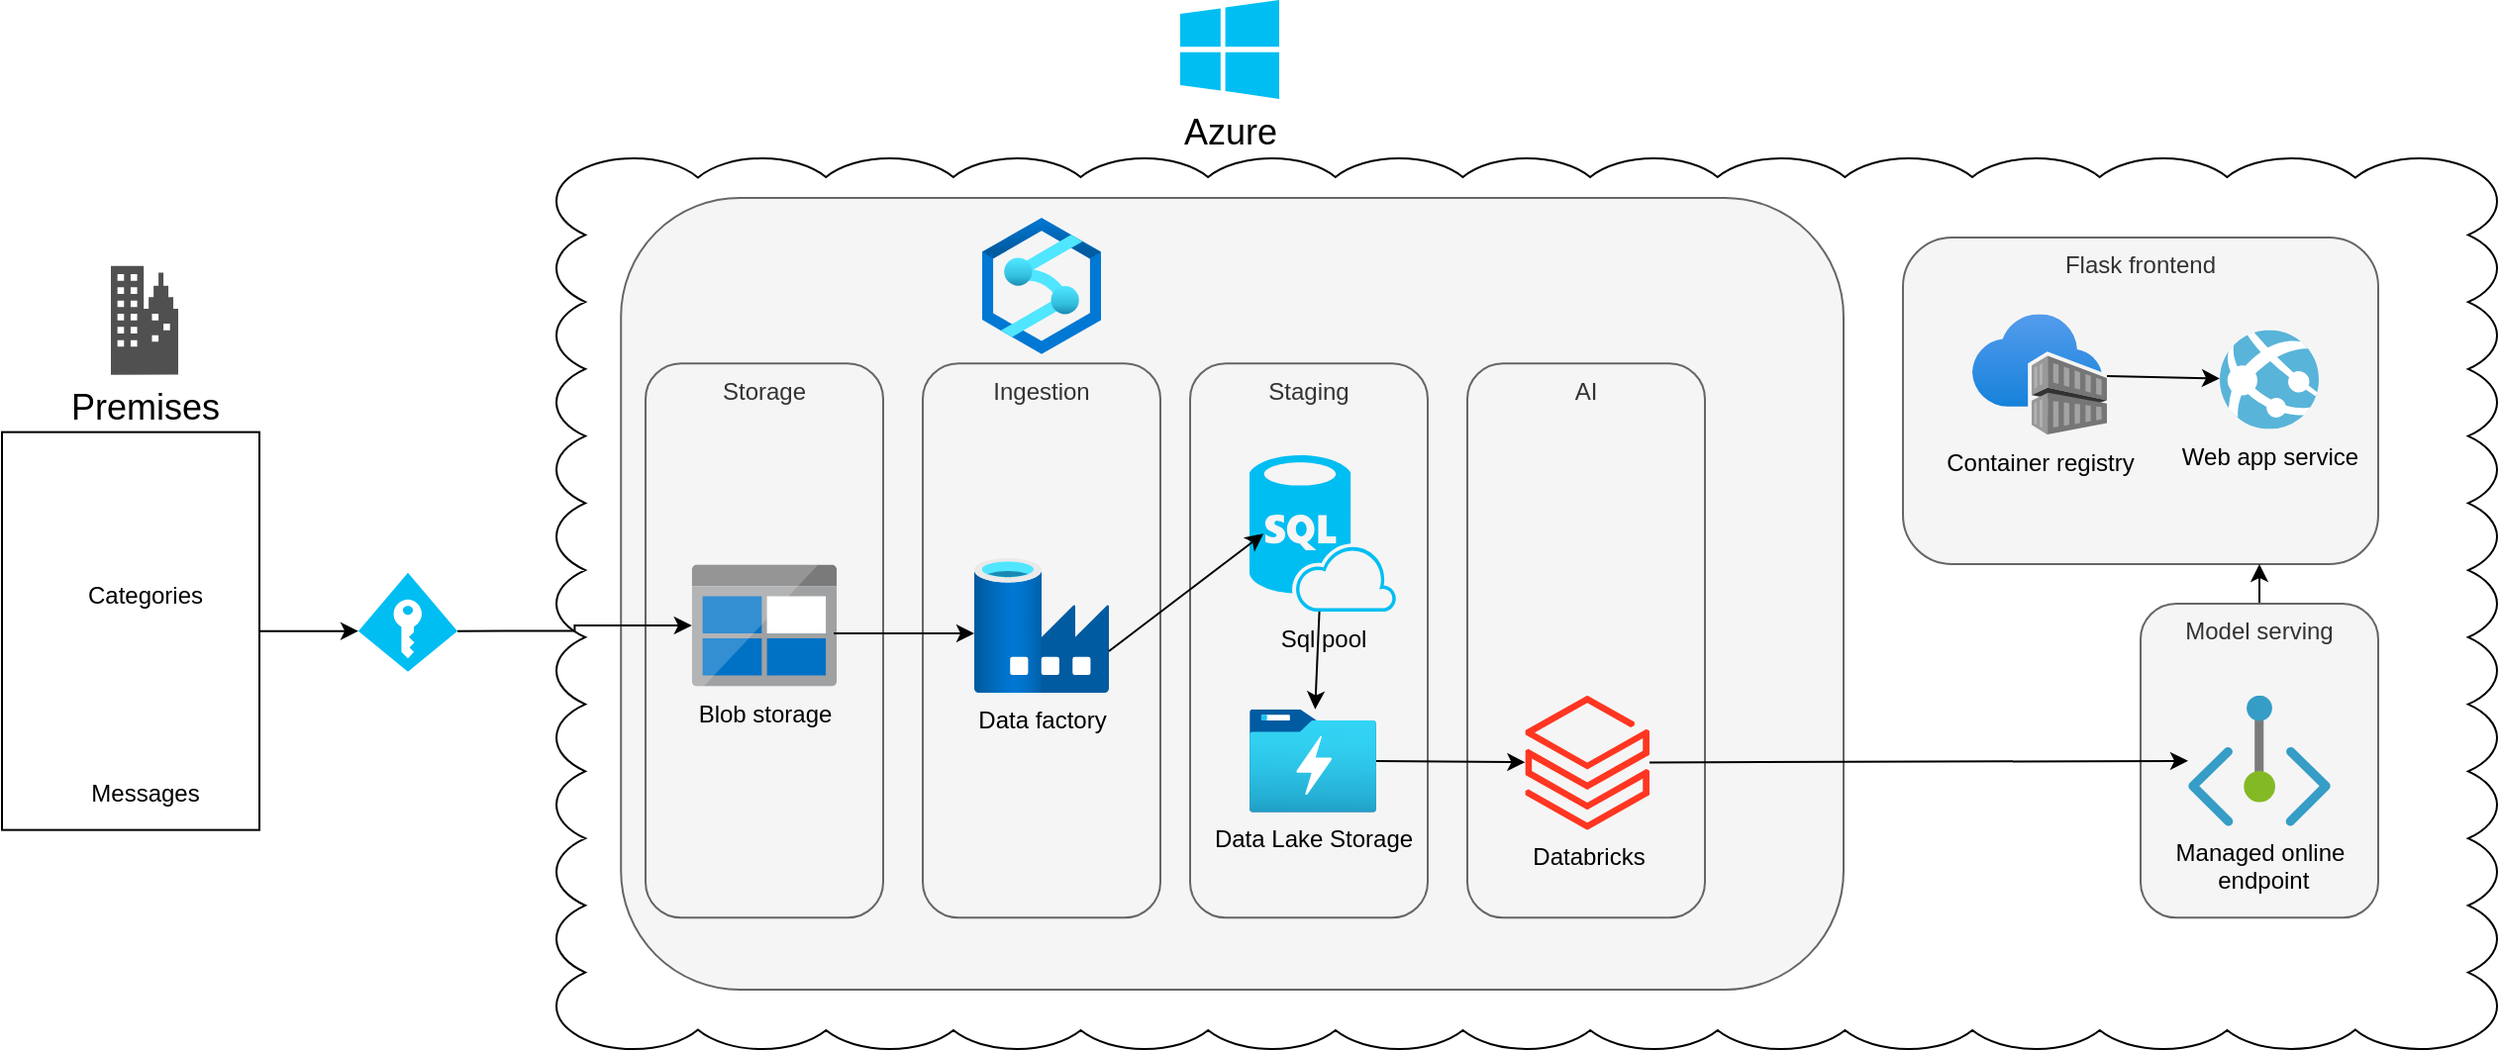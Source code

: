 <mxfile version="21.2.1" type="github">
  <diagram name="Page-1" id="7rYEFgpGdh6-XZGvrTgG">
    <mxGraphModel dx="2906" dy="1180" grid="1" gridSize="10" guides="1" tooltips="1" connect="1" arrows="1" fold="1" page="1" pageScale="1" pageWidth="1400" pageHeight="850" math="0" shadow="0">
      <root>
        <mxCell id="0" />
        <mxCell id="1" parent="0" />
        <mxCell id="pXs0Z-M0KWNpeUsixe3L-5" value="" style="whiteSpace=wrap;html=1;shape=mxgraph.basic.cloud_rect" vertex="1" parent="1">
          <mxGeometry x="290" y="90" width="980" height="450" as="geometry" />
        </mxCell>
        <mxCell id="pXs0Z-M0KWNpeUsixe3L-27" value="Flask frontend" style="rounded=1;whiteSpace=wrap;html=1;fillColor=#f5f5f5;fontColor=#333333;strokeColor=#666666;verticalAlign=top;" vertex="1" parent="1">
          <mxGeometry x="970" y="130" width="240" height="165" as="geometry" />
        </mxCell>
        <mxCell id="pXs0Z-M0KWNpeUsixe3L-16" style="edgeStyle=orthogonalEdgeStyle;rounded=0;orthogonalLoop=1;jettySize=auto;html=1;exitX=1;exitY=0.5;exitDx=0;exitDy=0;entryX=0;entryY=0.59;entryDx=0;entryDy=0;entryPerimeter=0;" edge="1" parent="1" source="pXs0Z-M0KWNpeUsixe3L-3" target="pXs0Z-M0KWNpeUsixe3L-12">
          <mxGeometry relative="1" as="geometry" />
        </mxCell>
        <mxCell id="pXs0Z-M0KWNpeUsixe3L-3" value="" style="rounded=0;whiteSpace=wrap;html=1;" vertex="1" parent="1">
          <mxGeometry x="10" y="228.32" width="130" height="201" as="geometry" />
        </mxCell>
        <mxCell id="pXs0Z-M0KWNpeUsixe3L-1" value="Categories" style="shape=image;html=1;verticalAlign=top;verticalLabelPosition=bottom;labelBackgroundColor=#ffffff;imageAspect=0;aspect=fixed;image=https://cdn1.iconfinder.com/data/icons/bootstrap-vol-3/16/filetype-csv-128.png" vertex="1" parent="1">
          <mxGeometry x="58" y="249.32" width="48" height="48" as="geometry" />
        </mxCell>
        <mxCell id="pXs0Z-M0KWNpeUsixe3L-2" value="Messages" style="shape=image;html=1;verticalAlign=top;verticalLabelPosition=bottom;labelBackgroundColor=#ffffff;imageAspect=0;aspect=fixed;image=https://cdn1.iconfinder.com/data/icons/bootstrap-vol-3/16/filetype-csv-128.png" vertex="1" parent="1">
          <mxGeometry x="58" y="349.32" width="48" height="48" as="geometry" />
        </mxCell>
        <mxCell id="pXs0Z-M0KWNpeUsixe3L-4" value="Premises" style="sketch=0;pointerEvents=1;shadow=0;dashed=0;html=1;strokeColor=none;fillColor=#505050;labelPosition=center;verticalLabelPosition=bottom;verticalAlign=top;outlineConnect=0;align=center;shape=mxgraph.office.concepts.on_premises;fontSize=18;" vertex="1" parent="1">
          <mxGeometry x="65" y="144.32" width="34" height="55" as="geometry" />
        </mxCell>
        <mxCell id="pXs0Z-M0KWNpeUsixe3L-11" value="Container registry" style="image;aspect=fixed;html=1;points=[];align=center;fontSize=12;image=img/lib/azure2/containers/Container_Registries.svg;labelBackgroundColor=#f5f5f5;" vertex="1" parent="1">
          <mxGeometry x="1005" y="168.75" width="68" height="61" as="geometry" />
        </mxCell>
        <mxCell id="pXs0Z-M0KWNpeUsixe3L-12" value="" style="verticalLabelPosition=bottom;html=1;verticalAlign=top;align=center;strokeColor=none;fillColor=#00BEF2;shape=mxgraph.azure.access_control;" vertex="1" parent="1">
          <mxGeometry x="190" y="299.32" width="50" height="50" as="geometry" />
        </mxCell>
        <mxCell id="pXs0Z-M0KWNpeUsixe3L-14" value="Azure" style="verticalLabelPosition=bottom;html=1;verticalAlign=top;align=center;strokeColor=none;fillColor=#00BEF2;shape=mxgraph.azure.azure_instance;fontSize=18;" vertex="1" parent="1">
          <mxGeometry x="605" y="10" width="50" height="50" as="geometry" />
        </mxCell>
        <mxCell id="pXs0Z-M0KWNpeUsixe3L-26" value="Web app service" style="image;sketch=0;aspect=fixed;html=1;points=[];align=center;fontSize=12;image=img/lib/mscae/App_Services.svg;labelBackgroundColor=#f5f5f5;" vertex="1" parent="1">
          <mxGeometry x="1130" y="176.75" width="50" height="50" as="geometry" />
        </mxCell>
        <mxCell id="pXs0Z-M0KWNpeUsixe3L-28" value="" style="rounded=1;whiteSpace=wrap;html=1;fillColor=#f5f5f5;fontColor=#333333;strokeColor=#666666;verticalAlign=top;" vertex="1" parent="1">
          <mxGeometry x="322.6" y="110" width="617.4" height="400" as="geometry" />
        </mxCell>
        <mxCell id="pXs0Z-M0KWNpeUsixe3L-9" value="" style="image;aspect=fixed;html=1;points=[];align=center;fontSize=12;image=img/lib/azure2/analytics/Azure_Synapse_Analytics.svg;" vertex="1" parent="1">
          <mxGeometry x="505.0" y="120" width="60" height="69" as="geometry" />
        </mxCell>
        <mxCell id="pXs0Z-M0KWNpeUsixe3L-36" style="edgeStyle=orthogonalEdgeStyle;rounded=0;orthogonalLoop=1;jettySize=auto;html=1;exitX=0.5;exitY=0;exitDx=0;exitDy=0;entryX=0.75;entryY=1;entryDx=0;entryDy=0;" edge="1" parent="1" source="pXs0Z-M0KWNpeUsixe3L-24" target="pXs0Z-M0KWNpeUsixe3L-27">
          <mxGeometry relative="1" as="geometry" />
        </mxCell>
        <mxCell id="pXs0Z-M0KWNpeUsixe3L-24" value="Model serving" style="rounded=1;whiteSpace=wrap;html=1;fillColor=#f5f5f5;fontColor=#333333;strokeColor=#666666;verticalAlign=top;" vertex="1" parent="1">
          <mxGeometry x="1090" y="315.01" width="120" height="158.62" as="geometry" />
        </mxCell>
        <mxCell id="pXs0Z-M0KWNpeUsixe3L-23" value="AI" style="rounded=1;whiteSpace=wrap;html=1;fillColor=#f5f5f5;fontColor=#333333;strokeColor=#666666;verticalAlign=top;" vertex="1" parent="1">
          <mxGeometry x="750" y="193.63" width="120" height="280" as="geometry" />
        </mxCell>
        <mxCell id="pXs0Z-M0KWNpeUsixe3L-21" value="Ingestion" style="rounded=1;whiteSpace=wrap;html=1;fillColor=#f5f5f5;fontColor=#333333;strokeColor=#666666;verticalAlign=top;" vertex="1" parent="1">
          <mxGeometry x="475" y="193.63" width="120" height="280" as="geometry" />
        </mxCell>
        <mxCell id="pXs0Z-M0KWNpeUsixe3L-22" value="Storage" style="rounded=1;whiteSpace=wrap;html=1;fillColor=#f5f5f5;fontColor=#333333;strokeColor=#666666;verticalAlign=top;" vertex="1" parent="1">
          <mxGeometry x="335" y="193.63" width="120" height="280" as="geometry" />
        </mxCell>
        <mxCell id="pXs0Z-M0KWNpeUsixe3L-6" value="Blob storage" style="image;sketch=0;aspect=fixed;html=1;points=[];align=center;fontSize=12;image=img/lib/mscae/BlobBlock.svg;labelBackgroundColor=#f5f5f5;" vertex="1" parent="1">
          <mxGeometry x="358.39" y="295.25" width="73.21" height="61.5" as="geometry" />
        </mxCell>
        <mxCell id="pXs0Z-M0KWNpeUsixe3L-7" value="Data factory" style="image;aspect=fixed;html=1;points=[];align=center;fontSize=12;image=img/lib/azure2/databases/Data_Factory.svg;labelBackgroundColor=#f5f5f5;" vertex="1" parent="1">
          <mxGeometry x="501" y="292" width="68" height="68" as="geometry" />
        </mxCell>
        <mxCell id="pXs0Z-M0KWNpeUsixe3L-8" value="Databricks" style="image;aspect=fixed;html=1;points=[];align=center;fontSize=12;image=img/lib/azure2/analytics/Azure_Databricks.svg;labelBackgroundColor=#f5f5f5;" vertex="1" parent="1">
          <mxGeometry x="779.2" y="361.32" width="62.8" height="68" as="geometry" />
        </mxCell>
        <mxCell id="pXs0Z-M0KWNpeUsixe3L-10" value="Managed online&lt;br&gt;&amp;nbsp;endpoint" style="image;aspect=fixed;html=1;points=[];align=center;fontSize=12;image=img/lib/azure2/networking/Private_Endpoint.svg;labelBackgroundColor=#f5f5f5;" vertex="1" parent="1">
          <mxGeometry x="1114" y="361.32" width="72" height="66" as="geometry" />
        </mxCell>
        <mxCell id="pXs0Z-M0KWNpeUsixe3L-29" value="" style="endArrow=classic;html=1;rounded=0;entryX=0;entryY=0.559;entryDx=0;entryDy=0;entryPerimeter=0;" edge="1" parent="1" target="pXs0Z-M0KWNpeUsixe3L-7">
          <mxGeometry width="50" height="50" relative="1" as="geometry">
            <mxPoint x="430" y="330" as="sourcePoint" />
            <mxPoint x="840" y="430" as="targetPoint" />
          </mxGeometry>
        </mxCell>
        <mxCell id="pXs0Z-M0KWNpeUsixe3L-18" style="edgeStyle=orthogonalEdgeStyle;rounded=0;orthogonalLoop=1;jettySize=auto;html=1;exitX=1;exitY=0.59;exitDx=0;exitDy=0;exitPerimeter=0;" edge="1" parent="1" source="pXs0Z-M0KWNpeUsixe3L-12" target="pXs0Z-M0KWNpeUsixe3L-6">
          <mxGeometry relative="1" as="geometry" />
        </mxCell>
        <mxCell id="pXs0Z-M0KWNpeUsixe3L-32" value="" style="endArrow=classic;html=1;rounded=0;" edge="1" parent="1" source="pXs0Z-M0KWNpeUsixe3L-8" target="pXs0Z-M0KWNpeUsixe3L-10">
          <mxGeometry width="50" height="50" relative="1" as="geometry">
            <mxPoint x="790" y="480" as="sourcePoint" />
            <mxPoint x="840" y="430" as="targetPoint" />
          </mxGeometry>
        </mxCell>
        <mxCell id="pXs0Z-M0KWNpeUsixe3L-33" value="" style="endArrow=classic;html=1;rounded=0;" edge="1" parent="1" source="pXs0Z-M0KWNpeUsixe3L-11" target="pXs0Z-M0KWNpeUsixe3L-26">
          <mxGeometry width="50" height="50" relative="1" as="geometry">
            <mxPoint x="976" y="480" as="sourcePoint" />
            <mxPoint x="1026" y="430" as="targetPoint" />
          </mxGeometry>
        </mxCell>
        <mxCell id="pXs0Z-M0KWNpeUsixe3L-37" value="Staging" style="rounded=1;whiteSpace=wrap;html=1;fillColor=#f5f5f5;fontColor=#333333;strokeColor=#666666;verticalAlign=top;" vertex="1" parent="1">
          <mxGeometry x="610" y="193.63" width="120" height="280" as="geometry" />
        </mxCell>
        <mxCell id="pXs0Z-M0KWNpeUsixe3L-39" value="Sql pool" style="verticalLabelPosition=bottom;html=1;verticalAlign=top;align=center;strokeColor=none;fillColor=#00BEF2;shape=mxgraph.azure.sql_database_sql_azure;" vertex="1" parent="1">
          <mxGeometry x="640" y="240" width="74" height="79" as="geometry" />
        </mxCell>
        <mxCell id="pXs0Z-M0KWNpeUsixe3L-40" value="" style="endArrow=classic;html=1;rounded=0;exitX=1;exitY=0.691;exitDx=0;exitDy=0;exitPerimeter=0;entryX=0.095;entryY=0.502;entryDx=0;entryDy=0;entryPerimeter=0;" edge="1" parent="1" source="pXs0Z-M0KWNpeUsixe3L-7" target="pXs0Z-M0KWNpeUsixe3L-39">
          <mxGeometry width="50" height="50" relative="1" as="geometry">
            <mxPoint x="790" y="480" as="sourcePoint" />
            <mxPoint x="840" y="430" as="targetPoint" />
          </mxGeometry>
        </mxCell>
        <mxCell id="pXs0Z-M0KWNpeUsixe3L-25" value="Data Lake Storage" style="image;aspect=fixed;html=1;points=[];align=center;fontSize=12;image=img/lib/azure2/storage/Data_Lake_Storage_Gen1.svg;labelBackgroundColor=#f5f5f5;" vertex="1" parent="1">
          <mxGeometry x="640" y="368.32" width="64" height="52" as="geometry" />
        </mxCell>
        <mxCell id="pXs0Z-M0KWNpeUsixe3L-31" value="" style="endArrow=classic;html=1;rounded=0;" edge="1" parent="1" source="pXs0Z-M0KWNpeUsixe3L-25" target="pXs0Z-M0KWNpeUsixe3L-8">
          <mxGeometry width="50" height="50" relative="1" as="geometry">
            <mxPoint x="929.4" y="480" as="sourcePoint" />
            <mxPoint x="979.4" y="430" as="targetPoint" />
          </mxGeometry>
        </mxCell>
        <mxCell id="pXs0Z-M0KWNpeUsixe3L-41" value="" style="endArrow=classic;html=1;rounded=0;" edge="1" parent="1" source="pXs0Z-M0KWNpeUsixe3L-39" target="pXs0Z-M0KWNpeUsixe3L-25">
          <mxGeometry width="50" height="50" relative="1" as="geometry">
            <mxPoint x="790" y="480" as="sourcePoint" />
            <mxPoint x="840" y="430" as="targetPoint" />
          </mxGeometry>
        </mxCell>
      </root>
    </mxGraphModel>
  </diagram>
</mxfile>

